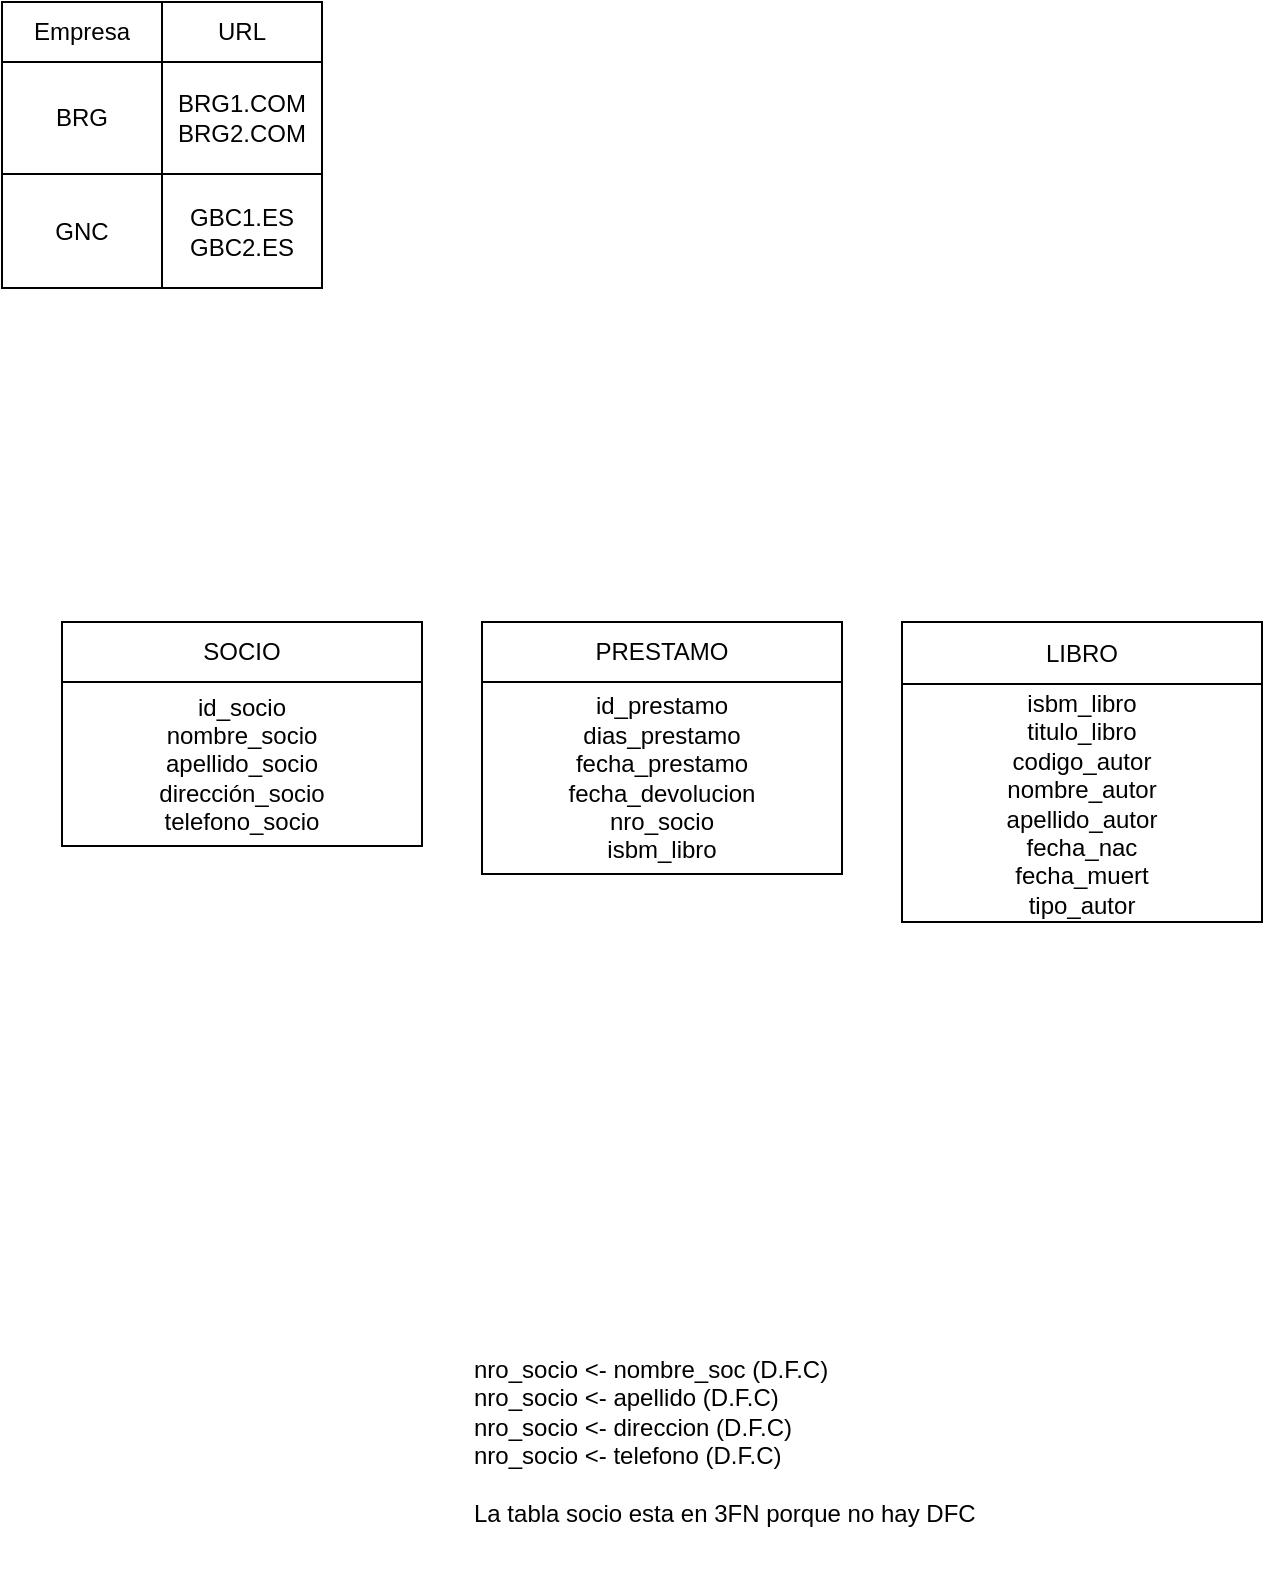 <mxfile version="24.9.1">
  <diagram name="Página-1" id="s1wva9HRvPWU8w2n_Uq0">
    <mxGraphModel dx="1434" dy="746" grid="1" gridSize="10" guides="1" tooltips="1" connect="1" arrows="1" fold="1" page="1" pageScale="1" pageWidth="827" pageHeight="1169" math="0" shadow="0">
      <root>
        <mxCell id="0" />
        <mxCell id="1" parent="0" />
        <mxCell id="r7ORyJVNSRb1-A7q9vxN-14" value="" style="shape=table;startSize=0;container=1;collapsible=0;childLayout=tableLayout;" parent="1" vertex="1">
          <mxGeometry x="10" y="10" width="160" height="143" as="geometry" />
        </mxCell>
        <mxCell id="r7ORyJVNSRb1-A7q9vxN-15" value="" style="shape=tableRow;horizontal=0;startSize=0;swimlaneHead=0;swimlaneBody=0;strokeColor=inherit;top=0;left=0;bottom=0;right=0;collapsible=0;dropTarget=0;fillColor=none;points=[[0,0.5],[1,0.5]];portConstraint=eastwest;" parent="r7ORyJVNSRb1-A7q9vxN-14" vertex="1">
          <mxGeometry width="160" height="30" as="geometry" />
        </mxCell>
        <mxCell id="r7ORyJVNSRb1-A7q9vxN-16" value="Empresa" style="shape=partialRectangle;html=1;whiteSpace=wrap;connectable=0;strokeColor=inherit;overflow=hidden;fillColor=none;top=0;left=0;bottom=0;right=0;pointerEvents=1;" parent="r7ORyJVNSRb1-A7q9vxN-15" vertex="1">
          <mxGeometry width="80" height="30" as="geometry">
            <mxRectangle width="80" height="30" as="alternateBounds" />
          </mxGeometry>
        </mxCell>
        <mxCell id="r7ORyJVNSRb1-A7q9vxN-17" value="URL" style="shape=partialRectangle;html=1;whiteSpace=wrap;connectable=0;strokeColor=inherit;overflow=hidden;fillColor=none;top=0;left=0;bottom=0;right=0;pointerEvents=1;" parent="r7ORyJVNSRb1-A7q9vxN-15" vertex="1">
          <mxGeometry x="80" width="80" height="30" as="geometry">
            <mxRectangle width="80" height="30" as="alternateBounds" />
          </mxGeometry>
        </mxCell>
        <mxCell id="r7ORyJVNSRb1-A7q9vxN-18" value="" style="shape=tableRow;horizontal=0;startSize=0;swimlaneHead=0;swimlaneBody=0;strokeColor=inherit;top=0;left=0;bottom=0;right=0;collapsible=0;dropTarget=0;fillColor=none;points=[[0,0.5],[1,0.5]];portConstraint=eastwest;" parent="r7ORyJVNSRb1-A7q9vxN-14" vertex="1">
          <mxGeometry y="30" width="160" height="56" as="geometry" />
        </mxCell>
        <mxCell id="r7ORyJVNSRb1-A7q9vxN-19" value="BRG" style="shape=partialRectangle;html=1;whiteSpace=wrap;connectable=0;strokeColor=inherit;overflow=hidden;fillColor=none;top=0;left=0;bottom=0;right=0;pointerEvents=1;" parent="r7ORyJVNSRb1-A7q9vxN-18" vertex="1">
          <mxGeometry width="80" height="56" as="geometry">
            <mxRectangle width="80" height="56" as="alternateBounds" />
          </mxGeometry>
        </mxCell>
        <mxCell id="r7ORyJVNSRb1-A7q9vxN-20" value="BRG1.COM&lt;div&gt;BRG2.COM&lt;/div&gt;" style="shape=partialRectangle;html=1;whiteSpace=wrap;connectable=0;strokeColor=inherit;overflow=hidden;fillColor=none;top=0;left=0;bottom=0;right=0;pointerEvents=1;" parent="r7ORyJVNSRb1-A7q9vxN-18" vertex="1">
          <mxGeometry x="80" width="80" height="56" as="geometry">
            <mxRectangle width="80" height="56" as="alternateBounds" />
          </mxGeometry>
        </mxCell>
        <mxCell id="r7ORyJVNSRb1-A7q9vxN-21" value="" style="shape=tableRow;horizontal=0;startSize=0;swimlaneHead=0;swimlaneBody=0;strokeColor=inherit;top=0;left=0;bottom=0;right=0;collapsible=0;dropTarget=0;fillColor=none;points=[[0,0.5],[1,0.5]];portConstraint=eastwest;" parent="r7ORyJVNSRb1-A7q9vxN-14" vertex="1">
          <mxGeometry y="86" width="160" height="57" as="geometry" />
        </mxCell>
        <mxCell id="r7ORyJVNSRb1-A7q9vxN-22" value="GNC" style="shape=partialRectangle;html=1;whiteSpace=wrap;connectable=0;strokeColor=inherit;overflow=hidden;fillColor=none;top=0;left=0;bottom=0;right=0;pointerEvents=1;" parent="r7ORyJVNSRb1-A7q9vxN-21" vertex="1">
          <mxGeometry width="80" height="57" as="geometry">
            <mxRectangle width="80" height="57" as="alternateBounds" />
          </mxGeometry>
        </mxCell>
        <mxCell id="r7ORyJVNSRb1-A7q9vxN-23" value="GBC1.ES&lt;div&gt;GBC2.ES&lt;/div&gt;" style="shape=partialRectangle;html=1;whiteSpace=wrap;connectable=0;strokeColor=inherit;overflow=hidden;fillColor=none;top=0;left=0;bottom=0;right=0;pointerEvents=1;" parent="r7ORyJVNSRb1-A7q9vxN-21" vertex="1">
          <mxGeometry x="80" width="80" height="57" as="geometry">
            <mxRectangle width="80" height="57" as="alternateBounds" />
          </mxGeometry>
        </mxCell>
        <mxCell id="atUEhZ1Hb-aagrPBj2f7-11" value="" style="shape=table;startSize=0;container=1;collapsible=0;childLayout=tableLayout;" vertex="1" parent="1">
          <mxGeometry x="40" y="320" width="180" height="112" as="geometry" />
        </mxCell>
        <mxCell id="atUEhZ1Hb-aagrPBj2f7-12" value="" style="shape=tableRow;horizontal=0;startSize=0;swimlaneHead=0;swimlaneBody=0;strokeColor=inherit;top=0;left=0;bottom=0;right=0;collapsible=0;dropTarget=0;fillColor=none;points=[[0,0.5],[1,0.5]];portConstraint=eastwest;" vertex="1" parent="atUEhZ1Hb-aagrPBj2f7-11">
          <mxGeometry width="180" height="30" as="geometry" />
        </mxCell>
        <mxCell id="atUEhZ1Hb-aagrPBj2f7-13" value="SOCIO" style="shape=partialRectangle;html=1;whiteSpace=wrap;connectable=0;strokeColor=inherit;overflow=hidden;fillColor=none;top=0;left=0;bottom=0;right=0;pointerEvents=1;" vertex="1" parent="atUEhZ1Hb-aagrPBj2f7-12">
          <mxGeometry width="180" height="30" as="geometry">
            <mxRectangle width="180" height="30" as="alternateBounds" />
          </mxGeometry>
        </mxCell>
        <mxCell id="atUEhZ1Hb-aagrPBj2f7-14" value="" style="shape=tableRow;horizontal=0;startSize=0;swimlaneHead=0;swimlaneBody=0;strokeColor=inherit;top=0;left=0;bottom=0;right=0;collapsible=0;dropTarget=0;fillColor=none;points=[[0,0.5],[1,0.5]];portConstraint=eastwest;" vertex="1" parent="atUEhZ1Hb-aagrPBj2f7-11">
          <mxGeometry y="30" width="180" height="82" as="geometry" />
        </mxCell>
        <mxCell id="atUEhZ1Hb-aagrPBj2f7-15" value="id_socio&lt;div&gt;nombre_socio&lt;/div&gt;&lt;div&gt;apellido_socio&lt;/div&gt;&lt;div&gt;dirección_socio&lt;/div&gt;&lt;div&gt;telefono_socio&lt;/div&gt;" style="shape=partialRectangle;html=1;whiteSpace=wrap;connectable=0;strokeColor=inherit;overflow=hidden;fillColor=none;top=0;left=0;bottom=0;right=0;pointerEvents=1;" vertex="1" parent="atUEhZ1Hb-aagrPBj2f7-14">
          <mxGeometry width="180" height="82" as="geometry">
            <mxRectangle width="180" height="82" as="alternateBounds" />
          </mxGeometry>
        </mxCell>
        <mxCell id="atUEhZ1Hb-aagrPBj2f7-16" value="" style="shape=table;startSize=0;container=1;collapsible=0;childLayout=tableLayout;" vertex="1" parent="1">
          <mxGeometry x="250" y="320" width="180" height="126" as="geometry" />
        </mxCell>
        <mxCell id="atUEhZ1Hb-aagrPBj2f7-17" value="" style="shape=tableRow;horizontal=0;startSize=0;swimlaneHead=0;swimlaneBody=0;strokeColor=inherit;top=0;left=0;bottom=0;right=0;collapsible=0;dropTarget=0;fillColor=none;points=[[0,0.5],[1,0.5]];portConstraint=eastwest;" vertex="1" parent="atUEhZ1Hb-aagrPBj2f7-16">
          <mxGeometry width="180" height="30" as="geometry" />
        </mxCell>
        <mxCell id="atUEhZ1Hb-aagrPBj2f7-18" value="PRESTAMO" style="shape=partialRectangle;html=1;whiteSpace=wrap;connectable=0;strokeColor=inherit;overflow=hidden;fillColor=none;top=0;left=0;bottom=0;right=0;pointerEvents=1;" vertex="1" parent="atUEhZ1Hb-aagrPBj2f7-17">
          <mxGeometry width="180" height="30" as="geometry">
            <mxRectangle width="180" height="30" as="alternateBounds" />
          </mxGeometry>
        </mxCell>
        <mxCell id="atUEhZ1Hb-aagrPBj2f7-19" value="" style="shape=tableRow;horizontal=0;startSize=0;swimlaneHead=0;swimlaneBody=0;strokeColor=inherit;top=0;left=0;bottom=0;right=0;collapsible=0;dropTarget=0;fillColor=none;points=[[0,0.5],[1,0.5]];portConstraint=eastwest;" vertex="1" parent="atUEhZ1Hb-aagrPBj2f7-16">
          <mxGeometry y="30" width="180" height="96" as="geometry" />
        </mxCell>
        <mxCell id="atUEhZ1Hb-aagrPBj2f7-20" value="id_prestamo&lt;div&gt;dias_prestamo&lt;/div&gt;&lt;div&gt;fecha_prestamo&lt;/div&gt;&lt;div&gt;fecha_devolucion&lt;/div&gt;&lt;div&gt;nro_socio&lt;/div&gt;&lt;div&gt;isbm_libro&lt;/div&gt;" style="shape=partialRectangle;html=1;whiteSpace=wrap;connectable=0;strokeColor=inherit;overflow=hidden;fillColor=none;top=0;left=0;bottom=0;right=0;pointerEvents=1;" vertex="1" parent="atUEhZ1Hb-aagrPBj2f7-19">
          <mxGeometry width="180" height="96" as="geometry">
            <mxRectangle width="180" height="96" as="alternateBounds" />
          </mxGeometry>
        </mxCell>
        <mxCell id="atUEhZ1Hb-aagrPBj2f7-21" value="" style="shape=table;startSize=0;container=1;collapsible=0;childLayout=tableLayout;" vertex="1" parent="1">
          <mxGeometry x="460" y="320" width="180" height="150" as="geometry" />
        </mxCell>
        <mxCell id="atUEhZ1Hb-aagrPBj2f7-22" value="" style="shape=tableRow;horizontal=0;startSize=0;swimlaneHead=0;swimlaneBody=0;strokeColor=inherit;top=0;left=0;bottom=0;right=0;collapsible=0;dropTarget=0;fillColor=none;points=[[0,0.5],[1,0.5]];portConstraint=eastwest;" vertex="1" parent="atUEhZ1Hb-aagrPBj2f7-21">
          <mxGeometry width="180" height="31" as="geometry" />
        </mxCell>
        <mxCell id="atUEhZ1Hb-aagrPBj2f7-23" value="LIBRO" style="shape=partialRectangle;html=1;whiteSpace=wrap;connectable=0;strokeColor=inherit;overflow=hidden;fillColor=none;top=0;left=0;bottom=0;right=0;pointerEvents=1;" vertex="1" parent="atUEhZ1Hb-aagrPBj2f7-22">
          <mxGeometry width="180" height="31" as="geometry">
            <mxRectangle width="180" height="31" as="alternateBounds" />
          </mxGeometry>
        </mxCell>
        <mxCell id="atUEhZ1Hb-aagrPBj2f7-24" value="" style="shape=tableRow;horizontal=0;startSize=0;swimlaneHead=0;swimlaneBody=0;strokeColor=inherit;top=0;left=0;bottom=0;right=0;collapsible=0;dropTarget=0;fillColor=none;points=[[0,0.5],[1,0.5]];portConstraint=eastwest;" vertex="1" parent="atUEhZ1Hb-aagrPBj2f7-21">
          <mxGeometry y="31" width="180" height="119" as="geometry" />
        </mxCell>
        <mxCell id="atUEhZ1Hb-aagrPBj2f7-25" value="isbm_libro&lt;div&gt;titulo_libro&lt;/div&gt;&lt;div&gt;codigo_autor&lt;/div&gt;&lt;div&gt;nombre_autor&lt;/div&gt;&lt;div&gt;apellido_autor&lt;/div&gt;&lt;div&gt;fecha_nac&lt;/div&gt;&lt;div&gt;fecha_muert&lt;/div&gt;&lt;div&gt;tipo_autor&lt;/div&gt;&lt;div&gt;paginas_libro&lt;/div&gt;" style="shape=partialRectangle;html=1;whiteSpace=wrap;connectable=0;strokeColor=inherit;overflow=hidden;fillColor=none;top=0;left=0;bottom=0;right=0;pointerEvents=1;" vertex="1" parent="atUEhZ1Hb-aagrPBj2f7-24">
          <mxGeometry width="180" height="119" as="geometry">
            <mxRectangle width="180" height="119" as="alternateBounds" />
          </mxGeometry>
        </mxCell>
        <mxCell id="atUEhZ1Hb-aagrPBj2f7-37" value="nro_socio &amp;lt;- nombre_soc (D.F.C)&lt;div&gt;nro_socio &amp;lt;- apellido (D.F.C)&lt;/div&gt;&lt;div&gt;nro_socio &amp;lt;- direccion (D.F.C)&lt;/div&gt;&lt;div&gt;nro_socio &amp;lt;- telefono (D.F.C)&lt;/div&gt;&lt;div&gt;&lt;br&gt;&lt;/div&gt;&lt;div&gt;La tabla socio esta en 3FN porque no hay DFC&lt;/div&gt;" style="text;strokeColor=none;fillColor=none;spacingLeft=4;spacingRight=4;overflow=hidden;rotatable=0;points=[[0,0.5],[1,0.5]];portConstraint=eastwest;fontSize=12;whiteSpace=wrap;html=1;" vertex="1" parent="1">
          <mxGeometry x="240" y="680" width="280" height="110" as="geometry" />
        </mxCell>
      </root>
    </mxGraphModel>
  </diagram>
</mxfile>
